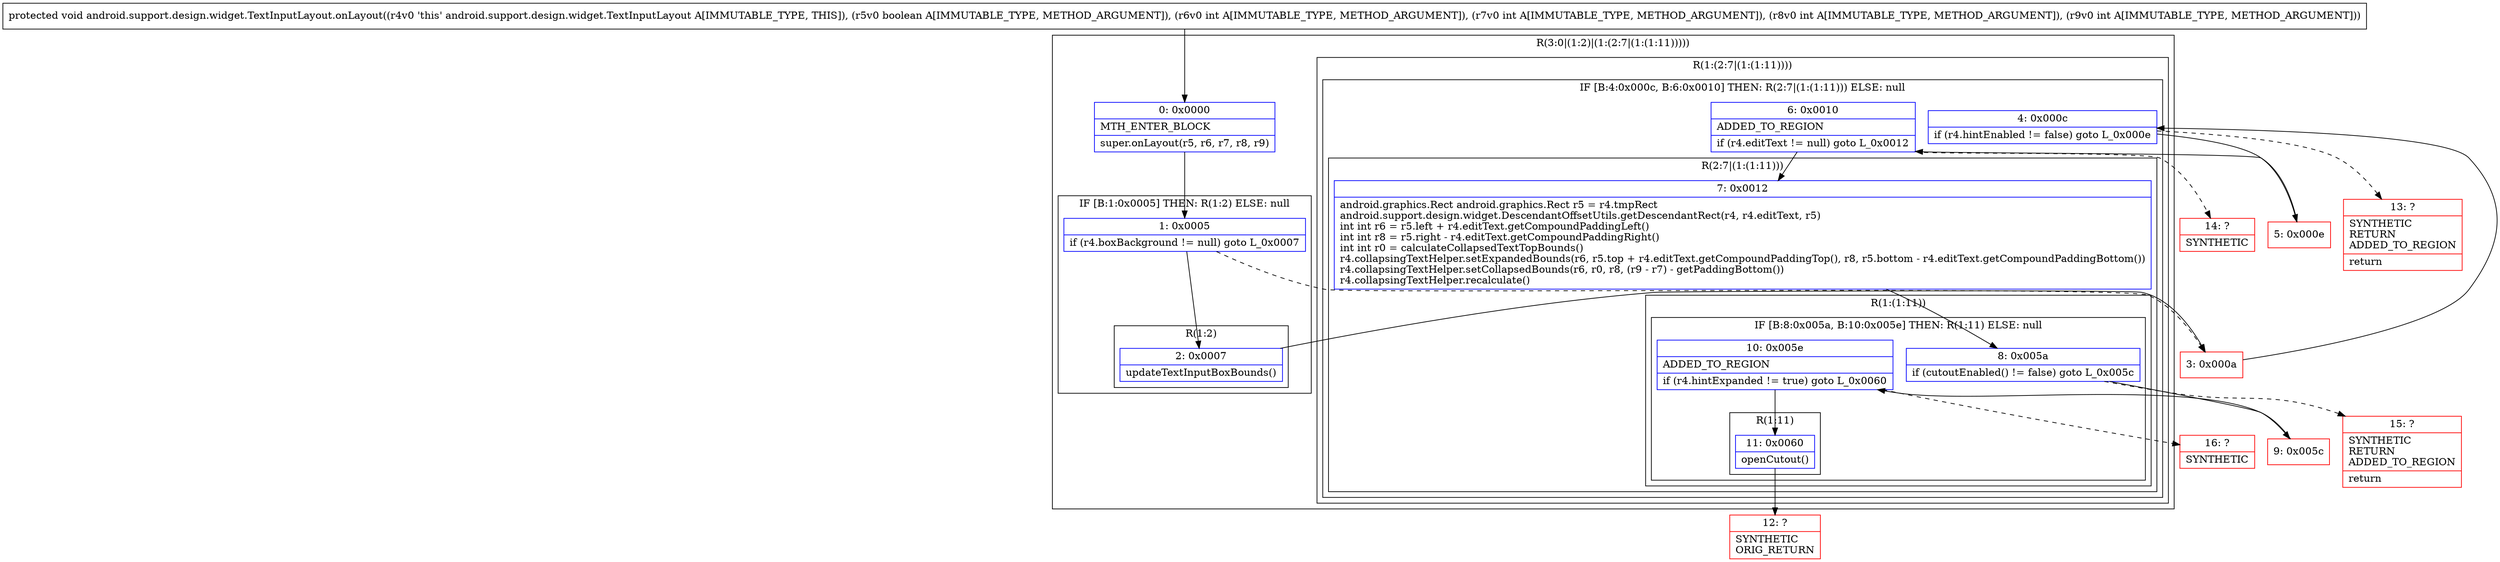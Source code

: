 digraph "CFG forandroid.support.design.widget.TextInputLayout.onLayout(ZIIII)V" {
subgraph cluster_Region_834774486 {
label = "R(3:0|(1:2)|(1:(2:7|(1:(1:11)))))";
node [shape=record,color=blue];
Node_0 [shape=record,label="{0\:\ 0x0000|MTH_ENTER_BLOCK\l|super.onLayout(r5, r6, r7, r8, r9)\l}"];
subgraph cluster_IfRegion_31107605 {
label = "IF [B:1:0x0005] THEN: R(1:2) ELSE: null";
node [shape=record,color=blue];
Node_1 [shape=record,label="{1\:\ 0x0005|if (r4.boxBackground != null) goto L_0x0007\l}"];
subgraph cluster_Region_2067772730 {
label = "R(1:2)";
node [shape=record,color=blue];
Node_2 [shape=record,label="{2\:\ 0x0007|updateTextInputBoxBounds()\l}"];
}
}
subgraph cluster_Region_473613021 {
label = "R(1:(2:7|(1:(1:11))))";
node [shape=record,color=blue];
subgraph cluster_IfRegion_543763353 {
label = "IF [B:4:0x000c, B:6:0x0010] THEN: R(2:7|(1:(1:11))) ELSE: null";
node [shape=record,color=blue];
Node_4 [shape=record,label="{4\:\ 0x000c|if (r4.hintEnabled != false) goto L_0x000e\l}"];
Node_6 [shape=record,label="{6\:\ 0x0010|ADDED_TO_REGION\l|if (r4.editText != null) goto L_0x0012\l}"];
subgraph cluster_Region_604599071 {
label = "R(2:7|(1:(1:11)))";
node [shape=record,color=blue];
Node_7 [shape=record,label="{7\:\ 0x0012|android.graphics.Rect android.graphics.Rect r5 = r4.tmpRect\landroid.support.design.widget.DescendantOffsetUtils.getDescendantRect(r4, r4.editText, r5)\lint int r6 = r5.left + r4.editText.getCompoundPaddingLeft()\lint int r8 = r5.right \- r4.editText.getCompoundPaddingRight()\lint int r0 = calculateCollapsedTextTopBounds()\lr4.collapsingTextHelper.setExpandedBounds(r6, r5.top + r4.editText.getCompoundPaddingTop(), r8, r5.bottom \- r4.editText.getCompoundPaddingBottom())\lr4.collapsingTextHelper.setCollapsedBounds(r6, r0, r8, (r9 \- r7) \- getPaddingBottom())\lr4.collapsingTextHelper.recalculate()\l}"];
subgraph cluster_Region_1949804419 {
label = "R(1:(1:11))";
node [shape=record,color=blue];
subgraph cluster_IfRegion_1923566170 {
label = "IF [B:8:0x005a, B:10:0x005e] THEN: R(1:11) ELSE: null";
node [shape=record,color=blue];
Node_8 [shape=record,label="{8\:\ 0x005a|if (cutoutEnabled() != false) goto L_0x005c\l}"];
Node_10 [shape=record,label="{10\:\ 0x005e|ADDED_TO_REGION\l|if (r4.hintExpanded != true) goto L_0x0060\l}"];
subgraph cluster_Region_952193785 {
label = "R(1:11)";
node [shape=record,color=blue];
Node_11 [shape=record,label="{11\:\ 0x0060|openCutout()\l}"];
}
}
}
}
}
}
}
Node_3 [shape=record,color=red,label="{3\:\ 0x000a}"];
Node_5 [shape=record,color=red,label="{5\:\ 0x000e}"];
Node_9 [shape=record,color=red,label="{9\:\ 0x005c}"];
Node_12 [shape=record,color=red,label="{12\:\ ?|SYNTHETIC\lORIG_RETURN\l}"];
Node_13 [shape=record,color=red,label="{13\:\ ?|SYNTHETIC\lRETURN\lADDED_TO_REGION\l|return\l}"];
Node_14 [shape=record,color=red,label="{14\:\ ?|SYNTHETIC\l}"];
Node_15 [shape=record,color=red,label="{15\:\ ?|SYNTHETIC\lRETURN\lADDED_TO_REGION\l|return\l}"];
Node_16 [shape=record,color=red,label="{16\:\ ?|SYNTHETIC\l}"];
MethodNode[shape=record,label="{protected void android.support.design.widget.TextInputLayout.onLayout((r4v0 'this' android.support.design.widget.TextInputLayout A[IMMUTABLE_TYPE, THIS]), (r5v0 boolean A[IMMUTABLE_TYPE, METHOD_ARGUMENT]), (r6v0 int A[IMMUTABLE_TYPE, METHOD_ARGUMENT]), (r7v0 int A[IMMUTABLE_TYPE, METHOD_ARGUMENT]), (r8v0 int A[IMMUTABLE_TYPE, METHOD_ARGUMENT]), (r9v0 int A[IMMUTABLE_TYPE, METHOD_ARGUMENT])) }"];
MethodNode -> Node_0;
Node_0 -> Node_1;
Node_1 -> Node_2;
Node_1 -> Node_3[style=dashed];
Node_2 -> Node_3;
Node_4 -> Node_5;
Node_4 -> Node_13[style=dashed];
Node_6 -> Node_7;
Node_6 -> Node_14[style=dashed];
Node_7 -> Node_8;
Node_8 -> Node_9;
Node_8 -> Node_15[style=dashed];
Node_10 -> Node_11;
Node_10 -> Node_16[style=dashed];
Node_11 -> Node_12;
Node_3 -> Node_4;
Node_5 -> Node_6;
Node_9 -> Node_10;
}

